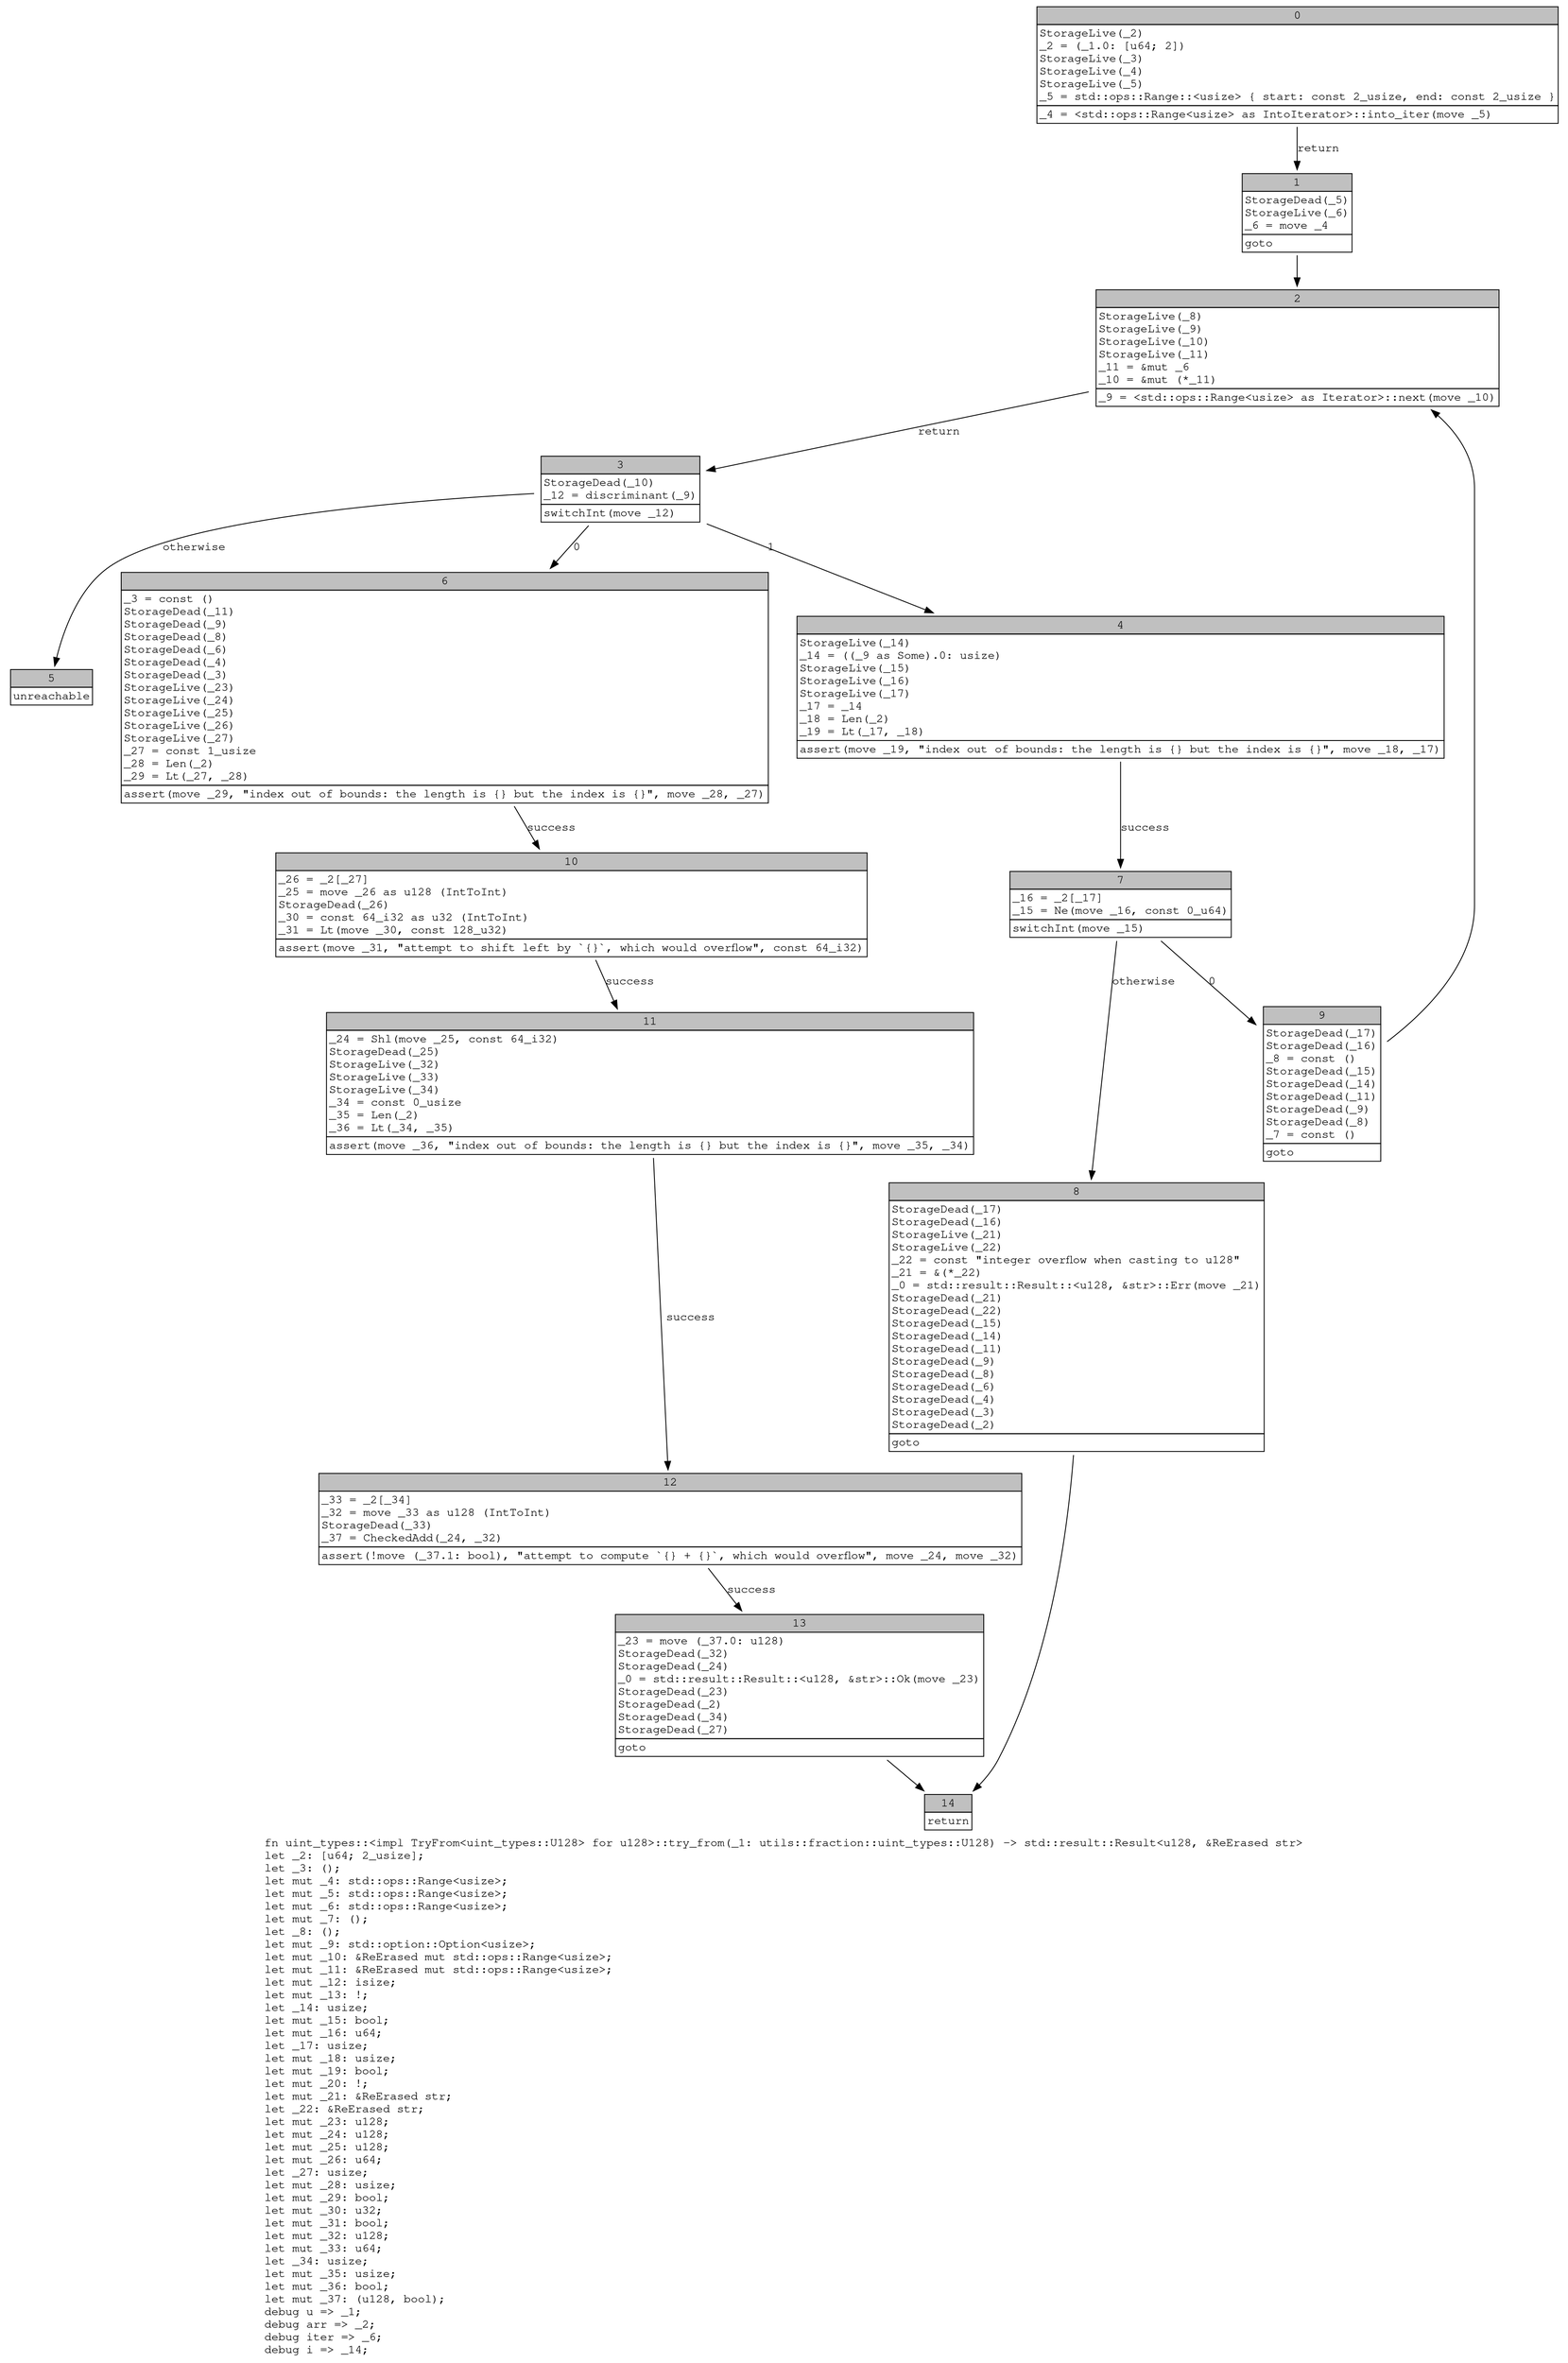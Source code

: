 digraph Mir_0_11849 {
    graph [fontname="Courier, monospace"];
    node [fontname="Courier, monospace"];
    edge [fontname="Courier, monospace"];
    label=<fn uint_types::&lt;impl TryFrom&lt;uint_types::U128&gt; for u128&gt;::try_from(_1: utils::fraction::uint_types::U128) -&gt; std::result::Result&lt;u128, &amp;ReErased str&gt;<br align="left"/>let _2: [u64; 2_usize];<br align="left"/>let _3: ();<br align="left"/>let mut _4: std::ops::Range&lt;usize&gt;;<br align="left"/>let mut _5: std::ops::Range&lt;usize&gt;;<br align="left"/>let mut _6: std::ops::Range&lt;usize&gt;;<br align="left"/>let mut _7: ();<br align="left"/>let _8: ();<br align="left"/>let mut _9: std::option::Option&lt;usize&gt;;<br align="left"/>let mut _10: &amp;ReErased mut std::ops::Range&lt;usize&gt;;<br align="left"/>let mut _11: &amp;ReErased mut std::ops::Range&lt;usize&gt;;<br align="left"/>let mut _12: isize;<br align="left"/>let mut _13: !;<br align="left"/>let _14: usize;<br align="left"/>let mut _15: bool;<br align="left"/>let mut _16: u64;<br align="left"/>let _17: usize;<br align="left"/>let mut _18: usize;<br align="left"/>let mut _19: bool;<br align="left"/>let mut _20: !;<br align="left"/>let mut _21: &amp;ReErased str;<br align="left"/>let _22: &amp;ReErased str;<br align="left"/>let mut _23: u128;<br align="left"/>let mut _24: u128;<br align="left"/>let mut _25: u128;<br align="left"/>let mut _26: u64;<br align="left"/>let _27: usize;<br align="left"/>let mut _28: usize;<br align="left"/>let mut _29: bool;<br align="left"/>let mut _30: u32;<br align="left"/>let mut _31: bool;<br align="left"/>let mut _32: u128;<br align="left"/>let mut _33: u64;<br align="left"/>let _34: usize;<br align="left"/>let mut _35: usize;<br align="left"/>let mut _36: bool;<br align="left"/>let mut _37: (u128, bool);<br align="left"/>debug u =&gt; _1;<br align="left"/>debug arr =&gt; _2;<br align="left"/>debug iter =&gt; _6;<br align="left"/>debug i =&gt; _14;<br align="left"/>>;
    bb0__0_11849 [shape="none", label=<<table border="0" cellborder="1" cellspacing="0"><tr><td bgcolor="gray" align="center" colspan="1">0</td></tr><tr><td align="left" balign="left">StorageLive(_2)<br/>_2 = (_1.0: [u64; 2])<br/>StorageLive(_3)<br/>StorageLive(_4)<br/>StorageLive(_5)<br/>_5 = std::ops::Range::&lt;usize&gt; { start: const 2_usize, end: const 2_usize }<br/></td></tr><tr><td align="left">_4 = &lt;std::ops::Range&lt;usize&gt; as IntoIterator&gt;::into_iter(move _5)</td></tr></table>>];
    bb1__0_11849 [shape="none", label=<<table border="0" cellborder="1" cellspacing="0"><tr><td bgcolor="gray" align="center" colspan="1">1</td></tr><tr><td align="left" balign="left">StorageDead(_5)<br/>StorageLive(_6)<br/>_6 = move _4<br/></td></tr><tr><td align="left">goto</td></tr></table>>];
    bb2__0_11849 [shape="none", label=<<table border="0" cellborder="1" cellspacing="0"><tr><td bgcolor="gray" align="center" colspan="1">2</td></tr><tr><td align="left" balign="left">StorageLive(_8)<br/>StorageLive(_9)<br/>StorageLive(_10)<br/>StorageLive(_11)<br/>_11 = &amp;mut _6<br/>_10 = &amp;mut (*_11)<br/></td></tr><tr><td align="left">_9 = &lt;std::ops::Range&lt;usize&gt; as Iterator&gt;::next(move _10)</td></tr></table>>];
    bb3__0_11849 [shape="none", label=<<table border="0" cellborder="1" cellspacing="0"><tr><td bgcolor="gray" align="center" colspan="1">3</td></tr><tr><td align="left" balign="left">StorageDead(_10)<br/>_12 = discriminant(_9)<br/></td></tr><tr><td align="left">switchInt(move _12)</td></tr></table>>];
    bb4__0_11849 [shape="none", label=<<table border="0" cellborder="1" cellspacing="0"><tr><td bgcolor="gray" align="center" colspan="1">4</td></tr><tr><td align="left" balign="left">StorageLive(_14)<br/>_14 = ((_9 as Some).0: usize)<br/>StorageLive(_15)<br/>StorageLive(_16)<br/>StorageLive(_17)<br/>_17 = _14<br/>_18 = Len(_2)<br/>_19 = Lt(_17, _18)<br/></td></tr><tr><td align="left">assert(move _19, &quot;index out of bounds: the length is {} but the index is {}&quot;, move _18, _17)</td></tr></table>>];
    bb5__0_11849 [shape="none", label=<<table border="0" cellborder="1" cellspacing="0"><tr><td bgcolor="gray" align="center" colspan="1">5</td></tr><tr><td align="left">unreachable</td></tr></table>>];
    bb6__0_11849 [shape="none", label=<<table border="0" cellborder="1" cellspacing="0"><tr><td bgcolor="gray" align="center" colspan="1">6</td></tr><tr><td align="left" balign="left">_3 = const ()<br/>StorageDead(_11)<br/>StorageDead(_9)<br/>StorageDead(_8)<br/>StorageDead(_6)<br/>StorageDead(_4)<br/>StorageDead(_3)<br/>StorageLive(_23)<br/>StorageLive(_24)<br/>StorageLive(_25)<br/>StorageLive(_26)<br/>StorageLive(_27)<br/>_27 = const 1_usize<br/>_28 = Len(_2)<br/>_29 = Lt(_27, _28)<br/></td></tr><tr><td align="left">assert(move _29, &quot;index out of bounds: the length is {} but the index is {}&quot;, move _28, _27)</td></tr></table>>];
    bb7__0_11849 [shape="none", label=<<table border="0" cellborder="1" cellspacing="0"><tr><td bgcolor="gray" align="center" colspan="1">7</td></tr><tr><td align="left" balign="left">_16 = _2[_17]<br/>_15 = Ne(move _16, const 0_u64)<br/></td></tr><tr><td align="left">switchInt(move _15)</td></tr></table>>];
    bb8__0_11849 [shape="none", label=<<table border="0" cellborder="1" cellspacing="0"><tr><td bgcolor="gray" align="center" colspan="1">8</td></tr><tr><td align="left" balign="left">StorageDead(_17)<br/>StorageDead(_16)<br/>StorageLive(_21)<br/>StorageLive(_22)<br/>_22 = const &quot;integer overflow when casting to u128&quot;<br/>_21 = &amp;(*_22)<br/>_0 = std::result::Result::&lt;u128, &amp;str&gt;::Err(move _21)<br/>StorageDead(_21)<br/>StorageDead(_22)<br/>StorageDead(_15)<br/>StorageDead(_14)<br/>StorageDead(_11)<br/>StorageDead(_9)<br/>StorageDead(_8)<br/>StorageDead(_6)<br/>StorageDead(_4)<br/>StorageDead(_3)<br/>StorageDead(_2)<br/></td></tr><tr><td align="left">goto</td></tr></table>>];
    bb9__0_11849 [shape="none", label=<<table border="0" cellborder="1" cellspacing="0"><tr><td bgcolor="gray" align="center" colspan="1">9</td></tr><tr><td align="left" balign="left">StorageDead(_17)<br/>StorageDead(_16)<br/>_8 = const ()<br/>StorageDead(_15)<br/>StorageDead(_14)<br/>StorageDead(_11)<br/>StorageDead(_9)<br/>StorageDead(_8)<br/>_7 = const ()<br/></td></tr><tr><td align="left">goto</td></tr></table>>];
    bb10__0_11849 [shape="none", label=<<table border="0" cellborder="1" cellspacing="0"><tr><td bgcolor="gray" align="center" colspan="1">10</td></tr><tr><td align="left" balign="left">_26 = _2[_27]<br/>_25 = move _26 as u128 (IntToInt)<br/>StorageDead(_26)<br/>_30 = const 64_i32 as u32 (IntToInt)<br/>_31 = Lt(move _30, const 128_u32)<br/></td></tr><tr><td align="left">assert(move _31, &quot;attempt to shift left by `{}`, which would overflow&quot;, const 64_i32)</td></tr></table>>];
    bb11__0_11849 [shape="none", label=<<table border="0" cellborder="1" cellspacing="0"><tr><td bgcolor="gray" align="center" colspan="1">11</td></tr><tr><td align="left" balign="left">_24 = Shl(move _25, const 64_i32)<br/>StorageDead(_25)<br/>StorageLive(_32)<br/>StorageLive(_33)<br/>StorageLive(_34)<br/>_34 = const 0_usize<br/>_35 = Len(_2)<br/>_36 = Lt(_34, _35)<br/></td></tr><tr><td align="left">assert(move _36, &quot;index out of bounds: the length is {} but the index is {}&quot;, move _35, _34)</td></tr></table>>];
    bb12__0_11849 [shape="none", label=<<table border="0" cellborder="1" cellspacing="0"><tr><td bgcolor="gray" align="center" colspan="1">12</td></tr><tr><td align="left" balign="left">_33 = _2[_34]<br/>_32 = move _33 as u128 (IntToInt)<br/>StorageDead(_33)<br/>_37 = CheckedAdd(_24, _32)<br/></td></tr><tr><td align="left">assert(!move (_37.1: bool), &quot;attempt to compute `{} + {}`, which would overflow&quot;, move _24, move _32)</td></tr></table>>];
    bb13__0_11849 [shape="none", label=<<table border="0" cellborder="1" cellspacing="0"><tr><td bgcolor="gray" align="center" colspan="1">13</td></tr><tr><td align="left" balign="left">_23 = move (_37.0: u128)<br/>StorageDead(_32)<br/>StorageDead(_24)<br/>_0 = std::result::Result::&lt;u128, &amp;str&gt;::Ok(move _23)<br/>StorageDead(_23)<br/>StorageDead(_2)<br/>StorageDead(_34)<br/>StorageDead(_27)<br/></td></tr><tr><td align="left">goto</td></tr></table>>];
    bb14__0_11849 [shape="none", label=<<table border="0" cellborder="1" cellspacing="0"><tr><td bgcolor="gray" align="center" colspan="1">14</td></tr><tr><td align="left">return</td></tr></table>>];
    bb0__0_11849 -> bb1__0_11849 [label="return"];
    bb1__0_11849 -> bb2__0_11849 [label=""];
    bb2__0_11849 -> bb3__0_11849 [label="return"];
    bb3__0_11849 -> bb6__0_11849 [label="0"];
    bb3__0_11849 -> bb4__0_11849 [label="1"];
    bb3__0_11849 -> bb5__0_11849 [label="otherwise"];
    bb4__0_11849 -> bb7__0_11849 [label="success"];
    bb6__0_11849 -> bb10__0_11849 [label="success"];
    bb7__0_11849 -> bb9__0_11849 [label="0"];
    bb7__0_11849 -> bb8__0_11849 [label="otherwise"];
    bb8__0_11849 -> bb14__0_11849 [label=""];
    bb9__0_11849 -> bb2__0_11849 [label=""];
    bb10__0_11849 -> bb11__0_11849 [label="success"];
    bb11__0_11849 -> bb12__0_11849 [label="success"];
    bb12__0_11849 -> bb13__0_11849 [label="success"];
    bb13__0_11849 -> bb14__0_11849 [label=""];
}
